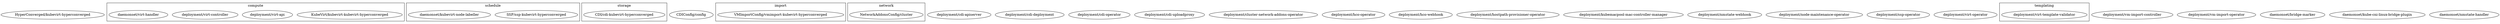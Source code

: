 // Component
digraph {
	"HyperConverged/kubevirt-hyperconverged" [label="HyperConverged/kubevirt-hyperconverged"]
	"KubeVirt/kubevirt-kubevirt-hyperconverged" [label="KubeVirt/kubevirt-kubevirt-hyperconverged"]
	"SSP/ssp-kubevirt-hyperconverged" [label="SSP/ssp-kubevirt-hyperconverged"]
	"CDI/cdi-kubevirt-hyperconverged" [label="CDI/cdi-kubevirt-hyperconverged"]
	"CDIConfig/config" [label="CDIConfig/config"]
	"VMImportConfig/vmimport-kubevirt-hyperconverged" [label="VMImportConfig/vmimport-kubevirt-hyperconverged"]
	"NetworkAddonsConfig/cluster" [label="NetworkAddonsConfig/cluster"]
	"deployment/cdi-apiserver" [label="deployment/cdi-apiserver"]
	"deployment/cdi-deployment" [label="deployment/cdi-deployment"]
	"deployment/cdi-operator" [label="deployment/cdi-operator"]
	"deployment/cdi-uploadproxy" [label="deployment/cdi-uploadproxy"]
	"deployment/cluster-network-addons-operator" [label="deployment/cluster-network-addons-operator"]
	"deployment/hco-operator" [label="deployment/hco-operator"]
	"deployment/hco-webhook" [label="deployment/hco-webhook"]
	"deployment/hostpath-provisioner-operator" [label="deployment/hostpath-provisioner-operator"]
	"deployment/kubemacpool-mac-controller-manager" [label="deployment/kubemacpool-mac-controller-manager"]
	"deployment/nmstate-webhook" [label="deployment/nmstate-webhook"]
	"deployment/node-maintenance-operator" [label="deployment/node-maintenance-operator"]
	"deployment/ssp-operator" [label="deployment/ssp-operator"]
	"deployment/virt-api" [label="deployment/virt-api"]
	"deployment/virt-controller" [label="deployment/virt-controller"]
	"deployment/virt-operator" [label="deployment/virt-operator"]
	"deployment/virt-template-validator" [label="deployment/virt-template-validator"]
	"deployment/vm-import-controller" [label="deployment/vm-import-controller"]
	"deployment/vm-import-operator" [label="deployment/vm-import-operator"]
	"daemonset/bridge-marker" [label="daemonset/bridge-marker"]
	"daemonset/kube-cni-linux-bridge-plugin" [label="daemonset/kube-cni-linux-bridge-plugin"]
	"daemonset/kubevirt-node-labeller" [label="daemonset/kubevirt-node-labeller"]
	"daemonset/nmstate-handler" [label="daemonset/nmstate-handler"]
	"daemonset/virt-handler" [label="daemonset/virt-handler"]
	subgraph cluster_compute {
		label=compute
		"KubeVirt/kubevirt-kubevirt-hyperconverged" [label="KubeVirt/kubevirt-kubevirt-hyperconverged"]
		"deployment/virt-api" [label="deployment/virt-api"]
		"deployment/virt-controller" [label="deployment/virt-controller"]
		"daemonset/virt-handler" [label="daemonset/virt-handler"]
	}
	subgraph cluster_schedule {
		label=schedule
		"SSP/ssp-kubevirt-hyperconverged" [label="SSP/ssp-kubevirt-hyperconverged"]
		"daemonset/kubevirt-node-labeller" [label="daemonset/kubevirt-node-labeller"]
	}
	subgraph cluster_storage {
		label=storage
		"CDI/cdi-kubevirt-hyperconverged" [label="CDI/cdi-kubevirt-hyperconverged"]
	}
	subgraph cluster_import {
		label=import
		"VMImportConfig/vmimport-kubevirt-hyperconverged" [label="VMImportConfig/vmimport-kubevirt-hyperconverged"]
	}
	subgraph cluster_network {
		label=network
		"NetworkAddonsConfig/cluster" [label="NetworkAddonsConfig/cluster"]
	}
	subgraph cluster_templating {
		label=templating
		"deployment/virt-template-validator" [label="deployment/virt-template-validator"]
	}
}
